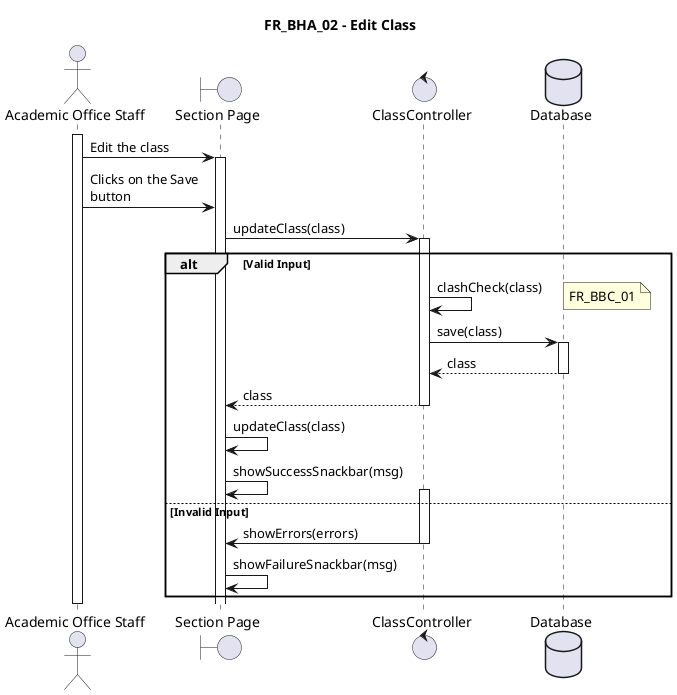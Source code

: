 @startuml FR_BHA_02
title FR_BHA_02 - Edit Class
skinparam maxMessageSize 125

actor "Academic Office Staff" as eu
boundary "Section Page" as fe
control "ClassController" as ct
database "Database" as db

activate eu

eu -> fe ++ : Edit the class
eu -> fe : Clicks on the Save button
fe -> ct ++ : updateClass(class)

alt Valid Input
    ct -> ct : clashCheck(class)
    note right: FR_BBC_01

    ct -> db ++ : save(class)
    return class
    ct --> fe -- : class
    fe -> fe : updateClass(class)
    fe -> fe : showSuccessSnackbar(msg)
else Invalid Input
    activate ct
    ct -> fe -- : showErrors(errors)
    fe -> fe : showFailureSnackbar(msg)
end

deactivate eu

@enduml